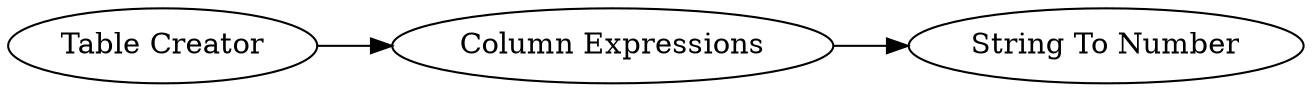 digraph {
	2 -> 4
	1 -> 2
	1 [label="Table Creator"]
	4 [label="String To Number"]
	2 [label="Column Expressions"]
	rankdir=LR
}
